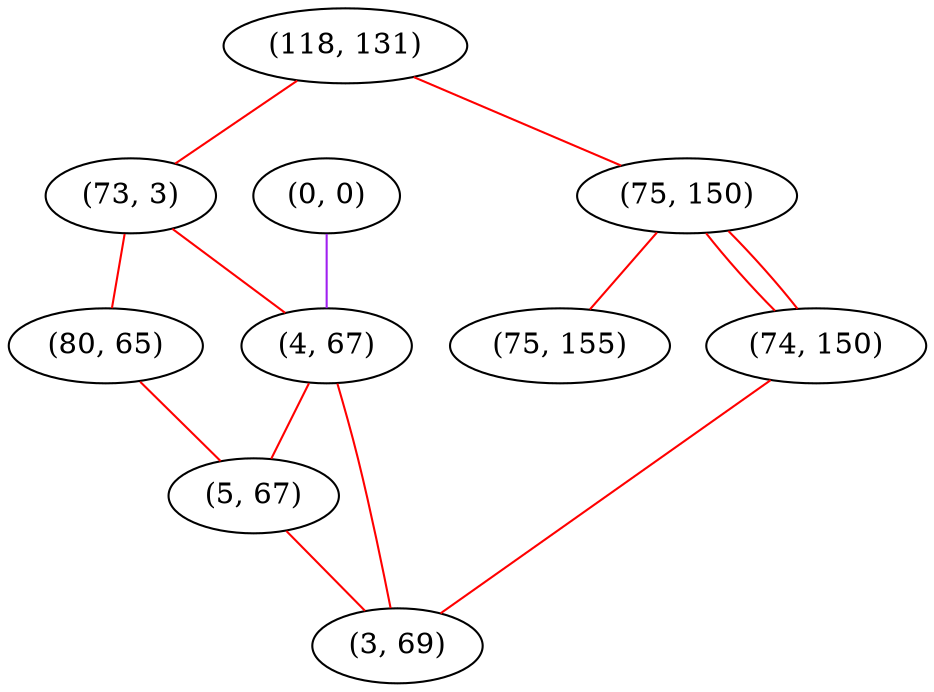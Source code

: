 graph "" {
"(118, 131)";
"(0, 0)";
"(73, 3)";
"(75, 150)";
"(80, 65)";
"(75, 155)";
"(4, 67)";
"(74, 150)";
"(5, 67)";
"(3, 69)";
"(118, 131)" -- "(73, 3)"  [color=red, key=0, weight=1];
"(118, 131)" -- "(75, 150)"  [color=red, key=0, weight=1];
"(0, 0)" -- "(4, 67)"  [color=purple, key=0, weight=4];
"(73, 3)" -- "(80, 65)"  [color=red, key=0, weight=1];
"(73, 3)" -- "(4, 67)"  [color=red, key=0, weight=1];
"(75, 150)" -- "(74, 150)"  [color=red, key=0, weight=1];
"(75, 150)" -- "(74, 150)"  [color=red, key=1, weight=1];
"(75, 150)" -- "(75, 155)"  [color=red, key=0, weight=1];
"(80, 65)" -- "(5, 67)"  [color=red, key=0, weight=1];
"(4, 67)" -- "(5, 67)"  [color=red, key=0, weight=1];
"(4, 67)" -- "(3, 69)"  [color=red, key=0, weight=1];
"(74, 150)" -- "(3, 69)"  [color=red, key=0, weight=1];
"(5, 67)" -- "(3, 69)"  [color=red, key=0, weight=1];
}
